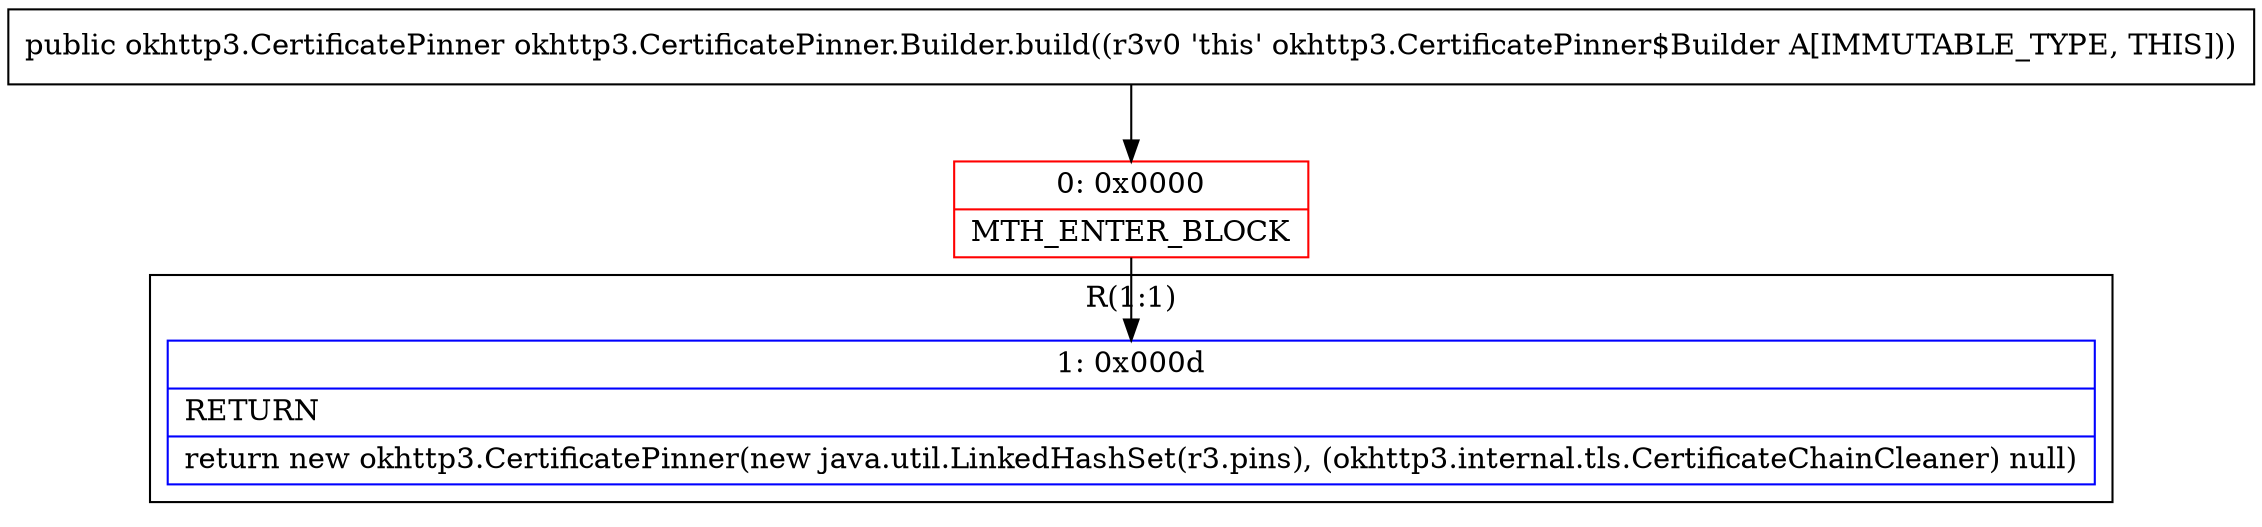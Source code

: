 digraph "CFG forokhttp3.CertificatePinner.Builder.build()Lokhttp3\/CertificatePinner;" {
subgraph cluster_Region_1674906990 {
label = "R(1:1)";
node [shape=record,color=blue];
Node_1 [shape=record,label="{1\:\ 0x000d|RETURN\l|return new okhttp3.CertificatePinner(new java.util.LinkedHashSet(r3.pins), (okhttp3.internal.tls.CertificateChainCleaner) null)\l}"];
}
Node_0 [shape=record,color=red,label="{0\:\ 0x0000|MTH_ENTER_BLOCK\l}"];
MethodNode[shape=record,label="{public okhttp3.CertificatePinner okhttp3.CertificatePinner.Builder.build((r3v0 'this' okhttp3.CertificatePinner$Builder A[IMMUTABLE_TYPE, THIS])) }"];
MethodNode -> Node_0;
Node_0 -> Node_1;
}

